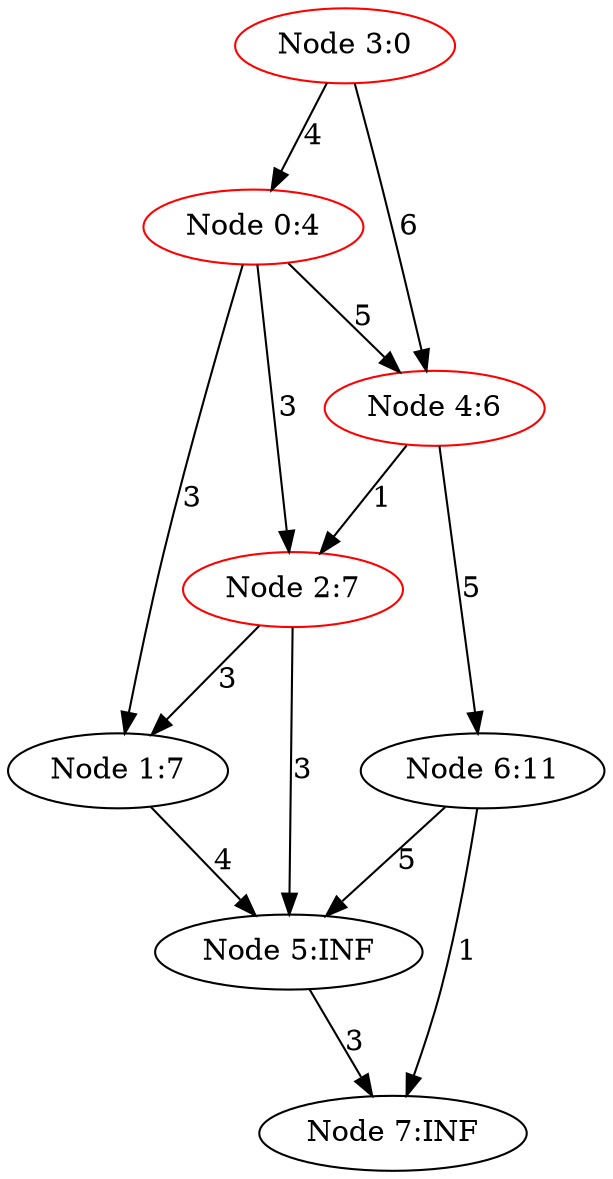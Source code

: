 digraph DijkstraDirected {
"Node 0:4" -> {"Node 1:7"} [label="3"]
"Node 0:4" -> {"Node 2:7"} [label="3"]
"Node 0:4" -> {"Node 4:6"} [label="5"]
"Node 1:7" -> {"Node 5:INF"} [label="4"]
"Node 2:7" -> {"Node 1:7"} [label="3"]
"Node 2:7" -> {"Node 5:INF"} [label="3"]
"Node 3:0" -> {"Node 0:4"} [label="4"]
"Node 3:0" -> {"Node 4:6"} [label="6"]
"Node 4:6" -> {"Node 2:7"} [label="1"]
"Node 4:6" -> {"Node 6:11"} [label="5"]
"Node 5:INF" -> {"Node 7:INF"} [label="3"]
"Node 6:11" -> {"Node 5:INF"} [label="5"]
"Node 6:11" -> {"Node 7:INF"} [label="1"]
"Node 0:4" [color=red]
"Node 1:7"
"Node 2:7" [color=red]
"Node 3:0" [color=red]
"Node 4:6" [color=red]
"Node 5:INF"
"Node 6:11"
"Node 7:INF"
}
